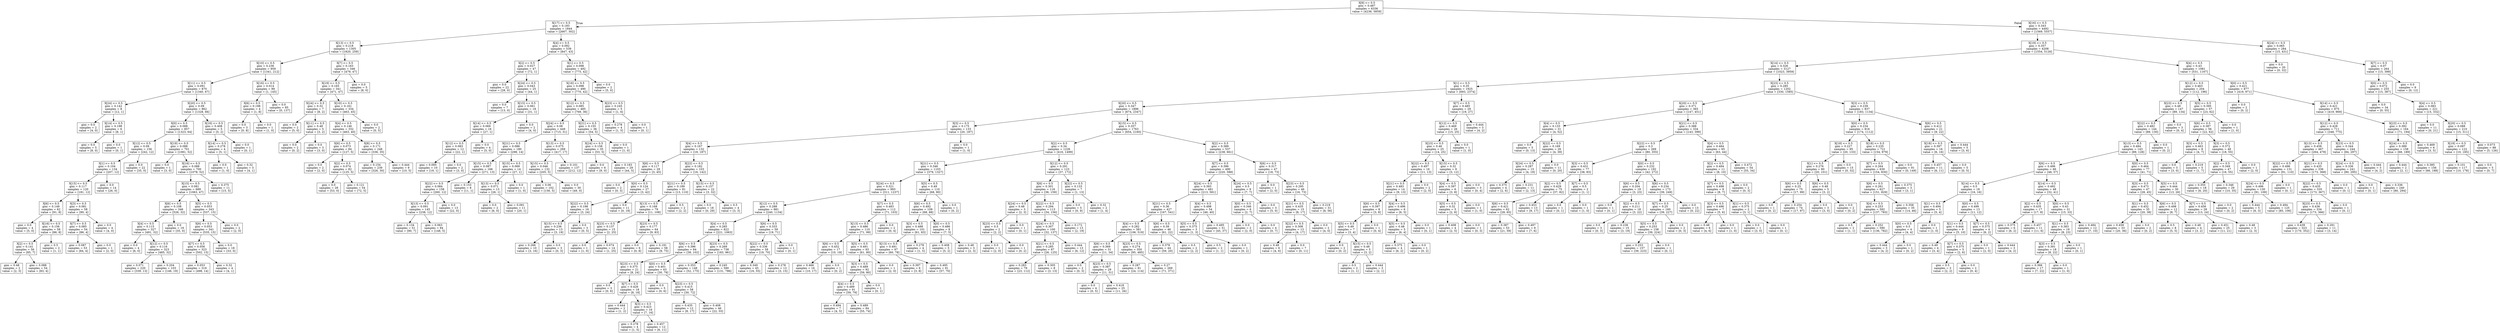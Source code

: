 digraph Tree {
node [shape=box] ;
0 [label="X[9] <= 0.5\ngini = 0.487\nsamples = 6336\nvalue = [4236, 5859]"] ;
1 [label="X[17] <= 0.5\ngini = 0.183\nsamples = 1844\nvalue = [2667, 302]"] ;
0 -> 1 [labeldistance=2.5, labelangle=45, headlabel="True"] ;
2 [label="X[13] <= 0.5\ngini = 0.218\nsamples = 1305\nvalue = [1820, 259]"] ;
1 -> 2 ;
3 [label="X[10] <= 0.5\ngini = 0.236\nsamples = 959\nvalue = [1341, 212]"] ;
2 -> 3 ;
4 [label="X[11] <= 0.5\ngini = 0.091\nsamples = 870\nvalue = [1340, 67]"] ;
3 -> 4 ;
5 [label="X[24] <= 0.5\ngini = 0.142\nsamples = 8\nvalue = [12, 1]"] ;
4 -> 5 ;
6 [label="gini = 0.0\nsamples = 2\nvalue = [4, 0]"] ;
5 -> 6 ;
7 [label="X[14] <= 0.5\ngini = 0.198\nsamples = 6\nvalue = [8, 1]"] ;
5 -> 7 ;
8 [label="gini = 0.0\nsamples = 5\nvalue = [8, 0]"] ;
7 -> 8 ;
9 [label="gini = 0.0\nsamples = 1\nvalue = [0, 1]"] ;
7 -> 9 ;
10 [label="X[20] <= 0.5\ngini = 0.09\nsamples = 862\nvalue = [1328, 66]"] ;
4 -> 10 ;
11 [label="X[0] <= 0.5\ngini = 0.088\nsamples = 857\nvalue = [1323, 64]"] ;
10 -> 11 ;
12 [label="X[12] <= 0.5\ngini = 0.09\nsamples = 156\nvalue = [242, 12]"] ;
11 -> 12 ;
13 [label="X[1] <= 0.5\ngini = 0.104\nsamples = 134\nvalue = [207, 12]"] ;
12 -> 13 ;
14 [label="X[15] <= 0.5\ngini = 0.117\nsamples = 120\nvalue = [181, 12]"] ;
13 -> 14 ;
15 [label="X[6] <= 0.5\ngini = 0.149\nsamples = 62\nvalue = [91, 8]"] ;
14 -> 15 ;
16 [label="gini = 0.0\nsamples = 4\nvalue = [5, 0]"] ;
15 -> 16 ;
17 [label="X[16] <= 0.5\ngini = 0.156\nsamples = 58\nvalue = [86, 8]"] ;
15 -> 17 ;
18 [label="X[2] <= 0.5\ngini = 0.141\nsamples = 56\nvalue = [85, 7]"] ;
17 -> 18 ;
19 [label="gini = 0.48\nsamples = 2\nvalue = [2, 3]"] ;
18 -> 19 ;
20 [label="gini = 0.088\nsamples = 54\nvalue = [83, 4]"] ;
18 -> 20 ;
21 [label="gini = 0.5\nsamples = 2\nvalue = [1, 1]"] ;
17 -> 21 ;
22 [label="X[3] <= 0.5\ngini = 0.081\nsamples = 58\nvalue = [90, 4]"] ;
14 -> 22 ;
23 [label="X[7] <= 0.5\ngini = 0.085\nsamples = 54\nvalue = [86, 4]"] ;
22 -> 23 ;
24 [label="gini = 0.087\nsamples = 53\nvalue = [84, 4]"] ;
23 -> 24 ;
25 [label="gini = 0.0\nsamples = 1\nvalue = [2, 0]"] ;
23 -> 25 ;
26 [label="gini = 0.0\nsamples = 4\nvalue = [4, 0]"] ;
22 -> 26 ;
27 [label="gini = 0.0\nsamples = 14\nvalue = [26, 0]"] ;
13 -> 27 ;
28 [label="gini = 0.0\nsamples = 22\nvalue = [35, 0]"] ;
12 -> 28 ;
29 [label="X[19] <= 0.5\ngini = 0.088\nsamples = 701\nvalue = [1081, 52]"] ;
11 -> 29 ;
30 [label="gini = 0.0\nsamples = 1\nvalue = [3, 0]"] ;
29 -> 30 ;
31 [label="X[16] <= 0.5\ngini = 0.088\nsamples = 700\nvalue = [1078, 52]"] ;
29 -> 31 ;
32 [label="X[15] <= 0.5\ngini = 0.081\nsamples = 689\nvalue = [1063, 47]"] ;
31 -> 32 ;
33 [label="X[6] <= 0.5\ngini = 0.108\nsamples = 346\nvalue = [526, 32]"] ;
32 -> 33 ;
34 [label="X[4] <= 0.5\ngini = 0.115\nsamples = 327\nvalue = [491, 32]"] ;
33 -> 34 ;
35 [label="gini = 0.0\nsamples = 4\nvalue = [6, 0]"] ;
34 -> 35 ;
36 [label="X[12] <= 0.5\ngini = 0.116\nsamples = 323\nvalue = [485, 32]"] ;
34 -> 36 ;
37 [label="gini = 0.071\nsamples = 220\nvalue = [339, 13]"] ;
36 -> 37 ;
38 [label="gini = 0.204\nsamples = 103\nvalue = [146, 19]"] ;
36 -> 38 ;
39 [label="gini = 0.0\nsamples = 19\nvalue = [35, 0]"] ;
33 -> 39 ;
40 [label="X[5] <= 0.5\ngini = 0.053\nsamples = 343\nvalue = [537, 15]"] ;
32 -> 40 ;
41 [label="X[6] <= 0.5\ngini = 0.053\nsamples = 341\nvalue = [535, 15]"] ;
40 -> 41 ;
42 [label="X[7] <= 0.5\ngini = 0.056\nsamples = 323\nvalue = [502, 15]"] ;
41 -> 42 ;
43 [label="gini = 0.053\nsamples = 319\nvalue = [498, 14]"] ;
42 -> 43 ;
44 [label="gini = 0.32\nsamples = 4\nvalue = [4, 1]"] ;
42 -> 44 ;
45 [label="gini = 0.0\nsamples = 18\nvalue = [33, 0]"] ;
41 -> 45 ;
46 [label="gini = 0.0\nsamples = 2\nvalue = [2, 0]"] ;
40 -> 46 ;
47 [label="gini = 0.375\nsamples = 11\nvalue = [15, 5]"] ;
31 -> 47 ;
48 [label="X[16] <= 0.5\ngini = 0.408\nsamples = 5\nvalue = [5, 2]"] ;
10 -> 48 ;
49 [label="X[14] <= 0.5\ngini = 0.278\nsamples = 4\nvalue = [5, 1]"] ;
48 -> 49 ;
50 [label="gini = 0.0\nsamples = 1\nvalue = [1, 0]"] ;
49 -> 50 ;
51 [label="gini = 0.32\nsamples = 3\nvalue = [4, 1]"] ;
49 -> 51 ;
52 [label="gini = 0.0\nsamples = 1\nvalue = [0, 1]"] ;
48 -> 52 ;
53 [label="X[16] <= 0.5\ngini = 0.014\nsamples = 89\nvalue = [1, 145]"] ;
3 -> 53 ;
54 [label="X[6] <= 0.5\ngini = 0.198\nsamples = 4\nvalue = [1, 8]"] ;
53 -> 54 ;
55 [label="gini = 0.0\nsamples = 3\nvalue = [0, 8]"] ;
54 -> 55 ;
56 [label="gini = 0.0\nsamples = 1\nvalue = [1, 0]"] ;
54 -> 56 ;
57 [label="gini = 0.0\nsamples = 85\nvalue = [0, 137]"] ;
53 -> 57 ;
58 [label="X[7] <= 0.5\ngini = 0.163\nsamples = 346\nvalue = [479, 47]"] ;
2 -> 58 ;
59 [label="X[19] <= 0.5\ngini = 0.165\nsamples = 341\nvalue = [471, 47]"] ;
58 -> 59 ;
60 [label="X[24] <= 0.5\ngini = 0.32\nsamples = 7\nvalue = [8, 2]"] ;
59 -> 60 ;
61 [label="gini = 0.0\nsamples = 2\nvalue = [5, 0]"] ;
60 -> 61 ;
62 [label="X[11] <= 0.5\ngini = 0.48\nsamples = 5\nvalue = [3, 2]"] ;
60 -> 62 ;
63 [label="gini = 0.0\nsamples = 2\nvalue = [0, 2]"] ;
62 -> 63 ;
64 [label="gini = 0.0\nsamples = 3\nvalue = [3, 0]"] ;
62 -> 64 ;
65 [label="X[10] <= 0.5\ngini = 0.161\nsamples = 334\nvalue = [463, 45]"] ;
59 -> 65 ;
66 [label="X[4] <= 0.5\ngini = 0.146\nsamples = 332\nvalue = [463, 40]"] ;
65 -> 66 ;
67 [label="X[6] <= 0.5\ngini = 0.073\nsamples = 84\nvalue = [127, 5]"] ;
66 -> 67 ;
68 [label="gini = 0.0\nsamples = 2\nvalue = [2, 0]"] ;
67 -> 68 ;
69 [label="X[2] <= 0.5\ngini = 0.074\nsamples = 82\nvalue = [125, 5]"] ;
67 -> 69 ;
70 [label="gini = 0.0\nsamples = 28\nvalue = [53, 0]"] ;
69 -> 70 ;
71 [label="gini = 0.121\nsamples = 54\nvalue = [72, 5]"] ;
69 -> 71 ;
72 [label="X[8] <= 0.5\ngini = 0.171\nsamples = 248\nvalue = [336, 35]"] ;
66 -> 72 ;
73 [label="gini = 0.154\nsamples = 239\nvalue = [326, 30]"] ;
72 -> 73 ;
74 [label="gini = 0.444\nsamples = 9\nvalue = [10, 5]"] ;
72 -> 74 ;
75 [label="gini = 0.0\nsamples = 2\nvalue = [0, 5]"] ;
65 -> 75 ;
76 [label="gini = 0.0\nsamples = 5\nvalue = [8, 0]"] ;
58 -> 76 ;
77 [label="X[4] <= 0.5\ngini = 0.092\nsamples = 539\nvalue = [847, 43]"] ;
1 -> 77 ;
78 [label="X[2] <= 0.5\ngini = 0.027\nsamples = 47\nvalue = [72, 1]"] ;
77 -> 78 ;
79 [label="gini = 0.0\nsamples = 22\nvalue = [28, 0]"] ;
78 -> 79 ;
80 [label="X[24] <= 0.5\ngini = 0.043\nsamples = 25\nvalue = [44, 1]"] ;
78 -> 80 ;
81 [label="gini = 0.0\nsamples = 7\nvalue = [13, 0]"] ;
80 -> 81 ;
82 [label="X[15] <= 0.5\ngini = 0.061\nsamples = 18\nvalue = [31, 1]"] ;
80 -> 82 ;
83 [label="X[14] <= 0.5\ngini = 0.069\nsamples = 16\nvalue = [27, 1]"] ;
82 -> 83 ;
84 [label="X[12] <= 0.5\ngini = 0.083\nsamples = 12\nvalue = [22, 1]"] ;
83 -> 84 ;
85 [label="gini = 0.095\nsamples = 10\nvalue = [19, 1]"] ;
84 -> 85 ;
86 [label="gini = 0.0\nsamples = 2\nvalue = [3, 0]"] ;
84 -> 86 ;
87 [label="gini = 0.0\nsamples = 4\nvalue = [5, 0]"] ;
83 -> 87 ;
88 [label="gini = 0.0\nsamples = 2\nvalue = [4, 0]"] ;
82 -> 88 ;
89 [label="X[1] <= 0.5\ngini = 0.098\nsamples = 492\nvalue = [775, 42]"] ;
77 -> 89 ;
90 [label="X[16] <= 0.5\ngini = 0.098\nsamples = 490\nvalue = [770, 42]"] ;
89 -> 90 ;
91 [label="X[12] <= 0.5\ngini = 0.085\nsamples = 485\nvalue = [769, 36]"] ;
90 -> 91 ;
92 [label="X[24] <= 0.5\ngini = 0.08\nsamples = 449\nvalue = [715, 31]"] ;
91 -> 92 ;
93 [label="X[21] <= 0.5\ngini = 0.086\nsamples = 180\nvalue = [298, 14]"] ;
92 -> 93 ;
94 [label="X[15] <= 0.5\ngini = 0.087\nsamples = 166\nvalue = [271, 13]"] ;
93 -> 94 ;
95 [label="X[22] <= 0.5\ngini = 0.084\nsamples = 158\nvalue = [260, 12]"] ;
94 -> 95 ;
96 [label="X[13] <= 0.5\ngini = 0.091\nsamples = 145\nvalue = [238, 12]"] ;
95 -> 96 ;
97 [label="gini = 0.134\nsamples = 51\nvalue = [90, 7]"] ;
96 -> 97 ;
98 [label="gini = 0.063\nsamples = 94\nvalue = [148, 5]"] ;
96 -> 98 ;
99 [label="gini = 0.0\nsamples = 13\nvalue = [22, 0]"] ;
95 -> 99 ;
100 [label="gini = 0.153\nsamples = 8\nvalue = [11, 1]"] ;
94 -> 100 ;
101 [label="X[15] <= 0.5\ngini = 0.069\nsamples = 14\nvalue = [27, 1]"] ;
93 -> 101 ;
102 [label="X[13] <= 0.5\ngini = 0.071\nsamples = 13\nvalue = [26, 1]"] ;
101 -> 102 ;
103 [label="gini = 0.0\nsamples = 2\nvalue = [6, 0]"] ;
102 -> 103 ;
104 [label="gini = 0.091\nsamples = 11\nvalue = [20, 1]"] ;
102 -> 104 ;
105 [label="gini = 0.0\nsamples = 1\nvalue = [1, 0]"] ;
101 -> 105 ;
106 [label="X[13] <= 0.5\ngini = 0.075\nsamples = 269\nvalue = [417, 17]"] ;
92 -> 106 ;
107 [label="X[15] <= 0.5\ngini = 0.046\nsamples = 132\nvalue = [205, 5]"] ;
106 -> 107 ;
108 [label="gini = 0.06\nsamples = 102\nvalue = [156, 5]"] ;
107 -> 108 ;
109 [label="gini = 0.0\nsamples = 30\nvalue = [49, 0]"] ;
107 -> 109 ;
110 [label="gini = 0.101\nsamples = 137\nvalue = [212, 12]"] ;
106 -> 110 ;
111 [label="X[21] <= 0.5\ngini = 0.155\nsamples = 36\nvalue = [54, 5]"] ;
91 -> 111 ;
112 [label="X[24] <= 0.5\ngini = 0.158\nsamples = 35\nvalue = [53, 5]"] ;
111 -> 112 ;
113 [label="gini = 0.0\nsamples = 6\nvalue = [9, 0]"] ;
112 -> 113 ;
114 [label="gini = 0.183\nsamples = 29\nvalue = [44, 5]"] ;
112 -> 114 ;
115 [label="gini = 0.0\nsamples = 1\nvalue = [1, 0]"] ;
111 -> 115 ;
116 [label="X[23] <= 0.5\ngini = 0.245\nsamples = 5\nvalue = [1, 6]"] ;
90 -> 116 ;
117 [label="gini = 0.278\nsamples = 4\nvalue = [1, 5]"] ;
116 -> 117 ;
118 [label="gini = 0.0\nsamples = 1\nvalue = [0, 1]"] ;
116 -> 118 ;
119 [label="gini = 0.0\nsamples = 2\nvalue = [5, 0]"] ;
89 -> 119 ;
120 [label="X[16] <= 0.5\ngini = 0.343\nsamples = 4492\nvalue = [1569, 5557]"] ;
0 -> 120 [labeldistance=2.5, labelangle=-45, headlabel="False"] ;
121 [label="X[19] <= 0.5\ngini = 0.357\nsamples = 4208\nvalue = [1554, 5126]"] ;
120 -> 121 ;
122 [label="X[14] <= 0.5\ngini = 0.326\nsamples = 3127\nvalue = [1023, 3959]"] ;
121 -> 122 ;
123 [label="X[1] <= 0.5\ngini = 0.35\nsamples = 1925\nvalue = [693, 2374]"] ;
122 -> 123 ;
124 [label="X[20] <= 0.5\ngini = 0.347\nsamples = 1896\nvalue = [674, 2347]"] ;
123 -> 124 ;
125 [label="X[3] <= 0.5\ngini = 0.175\nsamples = 133\nvalue = [20, 187]"] ;
124 -> 125 ;
126 [label="X[4] <= 0.5\ngini = 0.167\nsamples = 132\nvalue = [19, 187]"] ;
125 -> 126 ;
127 [label="X[6] <= 0.5\ngini = 0.117\nsamples = 29\nvalue = [3, 45]"] ;
126 -> 127 ;
128 [label="gini = 0.0\nsamples = 2\nvalue = [0, 3]"] ;
127 -> 128 ;
129 [label="X[0] <= 0.5\ngini = 0.124\nsamples = 27\nvalue = [3, 42]"] ;
127 -> 129 ;
130 [label="X[22] <= 0.5\ngini = 0.198\nsamples = 16\nvalue = [3, 24]"] ;
129 -> 130 ;
131 [label="X[15] <= 0.5\ngini = 0.236\nsamples = 13\nvalue = [3, 19]"] ;
130 -> 131 ;
132 [label="gini = 0.266\nsamples = 10\nvalue = [3, 16]"] ;
131 -> 132 ;
133 [label="gini = 0.0\nsamples = 3\nvalue = [0, 3]"] ;
131 -> 133 ;
134 [label="gini = 0.0\nsamples = 3\nvalue = [0, 5]"] ;
130 -> 134 ;
135 [label="gini = 0.0\nsamples = 11\nvalue = [0, 18]"] ;
129 -> 135 ;
136 [label="X[22] <= 0.5\ngini = 0.182\nsamples = 103\nvalue = [16, 142]"] ;
126 -> 136 ;
137 [label="X[21] <= 0.5\ngini = 0.189\nsamples = 81\nvalue = [13, 110]"] ;
136 -> 137 ;
138 [label="X[13] <= 0.5\ngini = 0.168\nsamples = 79\nvalue = [11, 108]"] ;
137 -> 138 ;
139 [label="X[23] <= 0.5\ngini = 0.137\nsamples = 15\nvalue = [2, 25]"] ;
138 -> 139 ;
140 [label="gini = 0.0\nsamples = 1\nvalue = [1, 0]"] ;
139 -> 140 ;
141 [label="gini = 0.074\nsamples = 14\nvalue = [1, 25]"] ;
139 -> 141 ;
142 [label="X[23] <= 0.5\ngini = 0.177\nsamples = 64\nvalue = [9, 83]"] ;
138 -> 142 ;
143 [label="gini = 0.0\nsamples = 6\nvalue = [0, 8]"] ;
142 -> 143 ;
144 [label="gini = 0.191\nsamples = 58\nvalue = [9, 75]"] ;
142 -> 144 ;
145 [label="gini = 0.5\nsamples = 2\nvalue = [2, 2]"] ;
137 -> 145 ;
146 [label="X[15] <= 0.5\ngini = 0.157\nsamples = 22\nvalue = [3, 32]"] ;
136 -> 146 ;
147 [label="gini = 0.0\nsamples = 18\nvalue = [0, 29]"] ;
146 -> 147 ;
148 [label="gini = 0.5\nsamples = 4\nvalue = [3, 3]"] ;
146 -> 148 ;
149 [label="gini = 0.0\nsamples = 1\nvalue = [1, 0]"] ;
125 -> 149 ;
150 [label="X[15] <= 0.5\ngini = 0.357\nsamples = 1763\nvalue = [654, 2160]"] ;
124 -> 150 ;
151 [label="X[2] <= 0.5\ngini = 0.34\nsamples = 1226\nvalue = [416, 1499]"] ;
150 -> 151 ;
152 [label="X[21] <= 0.5\ngini = 0.346\nsamples = 1103\nvalue = [379, 1327]"] ;
151 -> 152 ;
153 [label="X[24] <= 0.5\ngini = 0.321\nsamples = 993\nvalue = [311, 1237]"] ;
152 -> 153 ;
154 [label="X[12] <= 0.5\ngini = 0.288\nsamples = 881\nvalue = [240, 1134]"] ;
153 -> 154 ;
155 [label="X[4] <= 0.5\ngini = 0.285\nsamples = 822\nvalue = [221, 1063]"] ;
154 -> 155 ;
156 [label="X[6] <= 0.5\ngini = 0.396\nsamples = 84\nvalue = [38, 102]"] ;
155 -> 156 ;
157 [label="X[23] <= 0.5\ngini = 0.375\nsamples = 21\nvalue = [8, 24]"] ;
156 -> 157 ;
158 [label="gini = 0.0\nsamples = 3\nvalue = [0, 6]"] ;
157 -> 158 ;
159 [label="X[7] <= 0.5\ngini = 0.426\nsamples = 18\nvalue = [8, 18]"] ;
157 -> 159 ;
160 [label="gini = 0.444\nsamples = 2\nvalue = [1, 2]"] ;
159 -> 160 ;
161 [label="X[3] <= 0.5\ngini = 0.423\nsamples = 16\nvalue = [7, 16]"] ;
159 -> 161 ;
162 [label="gini = 0.278\nsamples = 4\nvalue = [1, 5]"] ;
161 -> 162 ;
163 [label="gini = 0.457\nsamples = 12\nvalue = [6, 11]"] ;
161 -> 163 ;
164 [label="X[0] <= 0.5\ngini = 0.401\nsamples = 63\nvalue = [30, 78]"] ;
156 -> 164 ;
165 [label="gini = 0.0\nsamples = 5\nvalue = [0, 6]"] ;
164 -> 165 ;
166 [label="X[23] <= 0.5\ngini = 0.415\nsamples = 58\nvalue = [30, 72]"] ;
164 -> 166 ;
167 [label="gini = 0.435\nsamples = 12\nvalue = [8, 17]"] ;
166 -> 167 ;
168 [label="gini = 0.408\nsamples = 46\nvalue = [22, 55]"] ;
166 -> 168 ;
169 [label="X[23] <= 0.5\ngini = 0.269\nsamples = 738\nvalue = [183, 961]"] ;
155 -> 169 ;
170 [label="gini = 0.353\nsamples = 148\nvalue = [52, 175]"] ;
169 -> 170 ;
171 [label="gini = 0.245\nsamples = 590\nvalue = [131, 786]"] ;
169 -> 171 ;
172 [label="X[6] <= 0.5\ngini = 0.333\nsamples = 59\nvalue = [19, 71]"] ;
154 -> 172 ;
173 [label="X[22] <= 0.5\ngini = 0.336\nsamples = 58\nvalue = [19, 70]"] ;
172 -> 173 ;
174 [label="gini = 0.349\nsamples = 45\nvalue = [16, 55]"] ;
173 -> 174 ;
175 [label="gini = 0.278\nsamples = 13\nvalue = [3, 15]"] ;
173 -> 175 ;
176 [label="gini = 0.0\nsamples = 1\nvalue = [0, 1]"] ;
172 -> 176 ;
177 [label="X[7] <= 0.5\ngini = 0.483\nsamples = 112\nvalue = [71, 103]"] ;
153 -> 177 ;
178 [label="X[13] <= 0.5\ngini = 0.486\nsamples = 110\nvalue = [71, 99]"] ;
177 -> 178 ;
179 [label="X[6] <= 0.5\ngini = 0.452\nsamples = 17\nvalue = [10, 19]"] ;
178 -> 179 ;
180 [label="gini = 0.466\nsamples = 16\nvalue = [10, 17]"] ;
179 -> 180 ;
181 [label="gini = 0.0\nsamples = 1\nvalue = [0, 2]"] ;
179 -> 181 ;
182 [label="X[5] <= 0.5\ngini = 0.491\nsamples = 93\nvalue = [61, 80]"] ;
178 -> 182 ;
183 [label="X[3] <= 0.5\ngini = 0.489\nsamples = 92\nvalue = [59, 80]"] ;
182 -> 183 ;
184 [label="X[4] <= 0.5\ngini = 0.489\nsamples = 91\nvalue = [59, 79]"] ;
183 -> 184 ;
185 [label="gini = 0.494\nsamples = 7\nvalue = [4, 5]"] ;
184 -> 185 ;
186 [label="gini = 0.489\nsamples = 84\nvalue = [55, 74]"] ;
184 -> 186 ;
187 [label="gini = 0.0\nsamples = 1\nvalue = [0, 1]"] ;
183 -> 187 ;
188 [label="gini = 0.0\nsamples = 1\nvalue = [2, 0]"] ;
182 -> 188 ;
189 [label="gini = 0.0\nsamples = 2\nvalue = [0, 4]"] ;
177 -> 189 ;
190 [label="X[5] <= 0.5\ngini = 0.49\nsamples = 110\nvalue = [68, 90]"] ;
152 -> 190 ;
191 [label="X[6] <= 0.5\ngini = 0.492\nsamples = 109\nvalue = [68, 88]"] ;
190 -> 191 ;
192 [label="X[3] <= 0.5\ngini = 0.488\nsamples = 101\nvalue = [61, 83]"] ;
191 -> 192 ;
193 [label="X[13] <= 0.5\ngini = 0.491\nsamples = 97\nvalue = [60, 78]"] ;
192 -> 193 ;
194 [label="gini = 0.397\nsamples = 6\nvalue = [3, 8]"] ;
193 -> 194 ;
195 [label="gini = 0.495\nsamples = 91\nvalue = [57, 70]"] ;
193 -> 195 ;
196 [label="gini = 0.278\nsamples = 4\nvalue = [1, 5]"] ;
192 -> 196 ;
197 [label="X[0] <= 0.5\ngini = 0.486\nsamples = 8\nvalue = [7, 5]"] ;
191 -> 197 ;
198 [label="gini = 0.408\nsamples = 5\nvalue = [5, 2]"] ;
197 -> 198 ;
199 [label="gini = 0.48\nsamples = 3\nvalue = [2, 3]"] ;
197 -> 199 ;
200 [label="gini = 0.0\nsamples = 1\nvalue = [0, 2]"] ;
190 -> 200 ;
201 [label="X[12] <= 0.5\ngini = 0.291\nsamples = 123\nvalue = [37, 172]"] ;
151 -> 201 ;
202 [label="X[6] <= 0.5\ngini = 0.301\nsamples = 116\nvalue = [36, 159]"] ;
201 -> 202 ;
203 [label="X[24] <= 0.5\ngini = 0.48\nsamples = 3\nvalue = [2, 3]"] ;
202 -> 203 ;
204 [label="X[23] <= 0.5\ngini = 0.5\nsamples = 2\nvalue = [2, 2]"] ;
203 -> 204 ;
205 [label="gini = 0.0\nsamples = 1\nvalue = [2, 0]"] ;
204 -> 205 ;
206 [label="gini = 0.0\nsamples = 1\nvalue = [0, 2]"] ;
204 -> 206 ;
207 [label="gini = 0.0\nsamples = 1\nvalue = [0, 1]"] ;
203 -> 207 ;
208 [label="X[22] <= 0.5\ngini = 0.294\nsamples = 113\nvalue = [34, 156]"] ;
202 -> 208 ;
209 [label="X[24] <= 0.5\ngini = 0.307\nsamples = 100\nvalue = [32, 137]"] ;
208 -> 209 ;
210 [label="X[21] <= 0.5\ngini = 0.285\nsamples = 87\nvalue = [26, 125]"] ;
209 -> 210 ;
211 [label="gini = 0.283\nsamples = 79\nvalue = [23, 112]"] ;
210 -> 211 ;
212 [label="gini = 0.305\nsamples = 8\nvalue = [3, 13]"] ;
210 -> 212 ;
213 [label="gini = 0.444\nsamples = 13\nvalue = [6, 12]"] ;
209 -> 213 ;
214 [label="gini = 0.172\nsamples = 13\nvalue = [2, 19]"] ;
208 -> 214 ;
215 [label="X[22] <= 0.5\ngini = 0.133\nsamples = 7\nvalue = [1, 13]"] ;
201 -> 215 ;
216 [label="gini = 0.0\nsamples = 5\nvalue = [0, 9]"] ;
215 -> 216 ;
217 [label="gini = 0.32\nsamples = 2\nvalue = [1, 4]"] ;
215 -> 217 ;
218 [label="X[2] <= 0.5\ngini = 0.389\nsamples = 537\nvalue = [238, 661]"] ;
150 -> 218 ;
219 [label="X[7] <= 0.5\ngini = 0.396\nsamples = 490\nvalue = [220, 588]"] ;
218 -> 219 ;
220 [label="X[24] <= 0.5\ngini = 0.393\nsamples = 481\nvalue = [213, 581]"] ;
219 -> 220 ;
221 [label="X[21] <= 0.5\ngini = 0.36\nsamples = 427\nvalue = [167, 541]"] ;
220 -> 221 ;
222 [label="X[4] <= 0.5\ngini = 0.282\nsamples = 381\nvalue = [106, 519]"] ;
221 -> 222 ;
223 [label="X[6] <= 0.5\ngini = 0.369\nsamples = 31\nvalue = [11, 34]"] ;
222 -> 223 ;
224 [label="gini = 0.0\nsamples = 2\nvalue = [0, 3]"] ;
223 -> 224 ;
225 [label="X[23] <= 0.5\ngini = 0.387\nsamples = 29\nvalue = [11, 31]"] ;
223 -> 225 ;
226 [label="gini = 0.0\nsamples = 4\nvalue = [0, 5]"] ;
225 -> 226 ;
227 [label="gini = 0.418\nsamples = 25\nvalue = [11, 26]"] ;
225 -> 227 ;
228 [label="X[23] <= 0.5\ngini = 0.274\nsamples = 350\nvalue = [95, 485]"] ;
222 -> 228 ;
229 [label="gini = 0.287\nsamples = 81\nvalue = [24, 114]"] ;
228 -> 229 ;
230 [label="gini = 0.27\nsamples = 269\nvalue = [71, 371]"] ;
228 -> 230 ;
231 [label="X[6] <= 0.5\ngini = 0.39\nsamples = 46\nvalue = [61, 22]"] ;
221 -> 231 ;
232 [label="gini = 0.378\nsamples = 44\nvalue = [59, 20]"] ;
231 -> 232 ;
233 [label="gini = 0.5\nsamples = 2\nvalue = [2, 2]"] ;
231 -> 233 ;
234 [label="X[4] <= 0.5\ngini = 0.498\nsamples = 54\nvalue = [46, 40]"] ;
220 -> 234 ;
235 [label="X[5] <= 0.5\ngini = 0.375\nsamples = 3\nvalue = [1, 3]"] ;
234 -> 235 ;
236 [label="gini = 0.5\nsamples = 2\nvalue = [1, 1]"] ;
235 -> 236 ;
237 [label="gini = 0.0\nsamples = 1\nvalue = [0, 2]"] ;
235 -> 237 ;
238 [label="gini = 0.495\nsamples = 51\nvalue = [45, 37]"] ;
234 -> 238 ;
239 [label="X[24] <= 0.5\ngini = 0.5\nsamples = 9\nvalue = [7, 7]"] ;
219 -> 239 ;
240 [label="X[0] <= 0.5\ngini = 0.346\nsamples = 6\nvalue = [2, 7]"] ;
239 -> 240 ;
241 [label="gini = 0.0\nsamples = 2\nvalue = [2, 0]"] ;
240 -> 241 ;
242 [label="gini = 0.0\nsamples = 4\nvalue = [0, 7]"] ;
240 -> 242 ;
243 [label="gini = 0.0\nsamples = 3\nvalue = [5, 0]"] ;
239 -> 243 ;
244 [label="X[6] <= 0.5\ngini = 0.317\nsamples = 47\nvalue = [18, 73]"] ;
218 -> 244 ;
245 [label="gini = 0.0\nsamples = 1\nvalue = [2, 0]"] ;
244 -> 245 ;
246 [label="X[23] <= 0.5\ngini = 0.295\nsamples = 46\nvalue = [16, 73]"] ;
244 -> 246 ;
247 [label="X[21] <= 0.5\ngini = 0.435\nsamples = 15\nvalue = [8, 17]"] ;
246 -> 247 ;
248 [label="X[22] <= 0.5\ngini = 0.308\nsamples = 13\nvalue = [4, 17]"] ;
247 -> 248 ;
249 [label="gini = 0.48\nsamples = 6\nvalue = [4, 6]"] ;
248 -> 249 ;
250 [label="gini = 0.0\nsamples = 7\nvalue = [0, 11]"] ;
248 -> 250 ;
251 [label="gini = 0.0\nsamples = 2\nvalue = [4, 0]"] ;
247 -> 251 ;
252 [label="gini = 0.219\nsamples = 31\nvalue = [8, 56]"] ;
246 -> 252 ;
253 [label="X[7] <= 0.5\ngini = 0.485\nsamples = 29\nvalue = [19, 27]"] ;
123 -> 253 ;
254 [label="X[12] <= 0.5\ngini = 0.469\nsamples = 26\nvalue = [15, 25]"] ;
253 -> 254 ;
255 [label="X[23] <= 0.5\ngini = 0.46\nsamples = 25\nvalue = [14, 25]"] ;
254 -> 255 ;
256 [label="X[22] <= 0.5\ngini = 0.497\nsamples = 16\nvalue = [11, 13]"] ;
255 -> 256 ;
257 [label="X[21] <= 0.5\ngini = 0.483\nsamples = 14\nvalue = [9, 13]"] ;
256 -> 257 ;
258 [label="X[6] <= 0.5\ngini = 0.397\nsamples = 8\nvalue = [3, 8]"] ;
257 -> 258 ;
259 [label="X[5] <= 0.5\ngini = 0.49\nsamples = 7\nvalue = [3, 4]"] ;
258 -> 259 ;
260 [label="gini = 0.0\nsamples = 2\nvalue = [0, 2]"] ;
259 -> 260 ;
261 [label="X[15] <= 0.5\ngini = 0.48\nsamples = 5\nvalue = [3, 2]"] ;
259 -> 261 ;
262 [label="gini = 0.5\nsamples = 2\nvalue = [1, 1]"] ;
261 -> 262 ;
263 [label="gini = 0.444\nsamples = 3\nvalue = [2, 1]"] ;
261 -> 263 ;
264 [label="gini = 0.0\nsamples = 1\nvalue = [0, 4]"] ;
258 -> 264 ;
265 [label="X[4] <= 0.5\ngini = 0.496\nsamples = 6\nvalue = [6, 5]"] ;
257 -> 265 ;
266 [label="X[5] <= 0.5\ngini = 0.48\nsamples = 5\nvalue = [6, 4]"] ;
265 -> 266 ;
267 [label="gini = 0.375\nsamples = 4\nvalue = [6, 2]"] ;
266 -> 267 ;
268 [label="gini = 0.0\nsamples = 1\nvalue = [0, 2]"] ;
266 -> 268 ;
269 [label="gini = 0.0\nsamples = 1\nvalue = [0, 1]"] ;
265 -> 269 ;
270 [label="gini = 0.0\nsamples = 2\nvalue = [2, 0]"] ;
256 -> 270 ;
271 [label="X[15] <= 0.5\ngini = 0.32\nsamples = 9\nvalue = [3, 12]"] ;
255 -> 271 ;
272 [label="X[4] <= 0.5\ngini = 0.397\nsamples = 6\nvalue = [3, 8]"] ;
271 -> 272 ;
273 [label="X[5] <= 0.5\ngini = 0.32\nsamples = 5\nvalue = [2, 8]"] ;
272 -> 273 ;
274 [label="gini = 0.408\nsamples = 4\nvalue = [2, 5]"] ;
273 -> 274 ;
275 [label="gini = 0.0\nsamples = 1\nvalue = [0, 3]"] ;
273 -> 275 ;
276 [label="gini = 0.0\nsamples = 1\nvalue = [1, 0]"] ;
272 -> 276 ;
277 [label="gini = 0.0\nsamples = 3\nvalue = [0, 4]"] ;
271 -> 277 ;
278 [label="gini = 0.0\nsamples = 1\nvalue = [1, 0]"] ;
254 -> 278 ;
279 [label="gini = 0.444\nsamples = 3\nvalue = [4, 2]"] ;
253 -> 279 ;
280 [label="X[23] <= 0.5\ngini = 0.285\nsamples = 1202\nvalue = [330, 1585]"] ;
122 -> 280 ;
281 [label="X[20] <= 0.5\ngini = 0.371\nsamples = 365\nvalue = [147, 451]"] ;
280 -> 281 ;
282 [label="X[4] <= 0.5\ngini = 0.133\nsamples = 31\nvalue = [4, 52]"] ;
281 -> 282 ;
283 [label="gini = 0.0\nsamples = 5\nvalue = [0, 13]"] ;
282 -> 283 ;
284 [label="X[22] <= 0.5\ngini = 0.169\nsamples = 26\nvalue = [4, 39]"] ;
282 -> 284 ;
285 [label="X[24] <= 0.5\ngini = 0.287\nsamples = 15\nvalue = [4, 19]"] ;
284 -> 285 ;
286 [label="gini = 0.375\nsamples = 4\nvalue = [2, 6]"] ;
285 -> 286 ;
287 [label="gini = 0.231\nsamples = 11\nvalue = [2, 13]"] ;
285 -> 287 ;
288 [label="gini = 0.0\nsamples = 11\nvalue = [0, 20]"] ;
284 -> 288 ;
289 [label="X[21] <= 0.5\ngini = 0.388\nsamples = 334\nvalue = [143, 399]"] ;
281 -> 289 ;
290 [label="X[22] <= 0.5\ngini = 0.3\nsamples = 269\nvalue = [80, 355]"] ;
289 -> 290 ;
291 [label="X[3] <= 0.5\ngini = 0.431\nsamples = 77\nvalue = [38, 83]"] ;
290 -> 291 ;
292 [label="X[2] <= 0.5\ngini = 0.429\nsamples = 75\nvalue = [37, 82]"] ;
291 -> 292 ;
293 [label="X[6] <= 0.5\ngini = 0.421\nsamples = 62\nvalue = [28, 65]"] ;
292 -> 293 ;
294 [label="gini = 0.387\nsamples = 53\nvalue = [21, 59]"] ;
293 -> 294 ;
295 [label="gini = 0.497\nsamples = 9\nvalue = [7, 6]"] ;
293 -> 295 ;
296 [label="gini = 0.453\nsamples = 13\nvalue = [9, 17]"] ;
292 -> 296 ;
297 [label="X[7] <= 0.5\ngini = 0.5\nsamples = 2\nvalue = [1, 1]"] ;
291 -> 297 ;
298 [label="gini = 0.0\nsamples = 1\nvalue = [0, 1]"] ;
297 -> 298 ;
299 [label="gini = 0.0\nsamples = 1\nvalue = [1, 0]"] ;
297 -> 299 ;
300 [label="X[0] <= 0.5\ngini = 0.232\nsamples = 192\nvalue = [42, 272]"] ;
290 -> 300 ;
301 [label="X[6] <= 0.5\ngini = 0.204\nsamples = 19\nvalue = [3, 23]"] ;
300 -> 301 ;
302 [label="gini = 0.0\nsamples = 1\nvalue = [0, 1]"] ;
301 -> 302 ;
303 [label="X[2] <= 0.5\ngini = 0.211\nsamples = 18\nvalue = [3, 22]"] ;
301 -> 303 ;
304 [label="gini = 0.0\nsamples = 3\nvalue = [0, 3]"] ;
303 -> 304 ;
305 [label="gini = 0.236\nsamples = 15\nvalue = [3, 19]"] ;
303 -> 305 ;
306 [label="X[6] <= 0.5\ngini = 0.234\nsamples = 173\nvalue = [39, 249]"] ;
300 -> 306 ;
307 [label="X[7] <= 0.5\ngini = 0.25\nsamples = 160\nvalue = [39, 227]"] ;
306 -> 307 ;
308 [label="X[5] <= 0.5\ngini = 0.253\nsamples = 158\nvalue = [39, 224]"] ;
307 -> 308 ;
309 [label="gini = 0.253\nsamples = 157\nvalue = [39, 223]"] ;
308 -> 309 ;
310 [label="gini = 0.0\nsamples = 1\nvalue = [0, 1]"] ;
308 -> 310 ;
311 [label="gini = 0.0\nsamples = 2\nvalue = [0, 3]"] ;
307 -> 311 ;
312 [label="gini = 0.0\nsamples = 13\nvalue = [0, 22]"] ;
306 -> 312 ;
313 [label="X[4] <= 0.5\ngini = 0.484\nsamples = 65\nvalue = [63, 44]"] ;
289 -> 313 ;
314 [label="X[2] <= 0.5\ngini = 0.494\nsamples = 11\nvalue = [8, 10]"] ;
313 -> 314 ;
315 [label="X[7] <= 0.5\ngini = 0.498\nsamples = 9\nvalue = [8, 7]"] ;
314 -> 315 ;
316 [label="X[3] <= 0.5\ngini = 0.496\nsamples = 7\nvalue = [5, 6]"] ;
315 -> 316 ;
317 [label="gini = 0.48\nsamples = 6\nvalue = [4, 6]"] ;
316 -> 317 ;
318 [label="gini = 0.0\nsamples = 1\nvalue = [1, 0]"] ;
316 -> 318 ;
319 [label="X[1] <= 0.5\ngini = 0.375\nsamples = 2\nvalue = [3, 1]"] ;
315 -> 319 ;
320 [label="gini = 0.0\nsamples = 1\nvalue = [3, 0]"] ;
319 -> 320 ;
321 [label="gini = 0.0\nsamples = 1\nvalue = [0, 1]"] ;
319 -> 321 ;
322 [label="gini = 0.0\nsamples = 2\nvalue = [0, 3]"] ;
314 -> 322 ;
323 [label="gini = 0.472\nsamples = 54\nvalue = [55, 34]"] ;
313 -> 323 ;
324 [label="X[3] <= 0.5\ngini = 0.239\nsamples = 837\nvalue = [183, 1134]"] ;
280 -> 324 ;
325 [label="X[0] <= 0.5\ngini = 0.234\nsamples = 816\nvalue = [174, 1112]"] ;
324 -> 325 ;
326 [label="X[18] <= 0.5\ngini = 0.227\nsamples = 95\nvalue = [20, 133]"] ;
325 -> 326 ;
327 [label="X[1] <= 0.5\ngini = 0.276\nsamples = 80\nvalue = [20, 101]"] ;
326 -> 327 ;
328 [label="X[6] <= 0.5\ngini = 0.25\nsamples = 75\nvalue = [17, 99]"] ;
327 -> 328 ;
329 [label="gini = 0.0\nsamples = 1\nvalue = [0, 2]"] ;
328 -> 329 ;
330 [label="gini = 0.254\nsamples = 74\nvalue = [17, 97]"] ;
328 -> 330 ;
331 [label="X[6] <= 0.5\ngini = 0.48\nsamples = 5\nvalue = [3, 2]"] ;
327 -> 331 ;
332 [label="gini = 0.0\nsamples = 3\nvalue = [3, 0]"] ;
331 -> 332 ;
333 [label="gini = 0.0\nsamples = 2\nvalue = [0, 2]"] ;
331 -> 333 ;
334 [label="gini = 0.0\nsamples = 15\nvalue = [0, 32]"] ;
326 -> 334 ;
335 [label="X[18] <= 0.5\ngini = 0.235\nsamples = 721\nvalue = [154, 979]"] ;
325 -> 335 ;
336 [label="X[7] <= 0.5\ngini = 0.264\nsamples = 630\nvalue = [154, 830]"] ;
335 -> 336 ;
337 [label="X[6] <= 0.5\ngini = 0.261\nsamples = 627\nvalue = [151, 829]"] ;
336 -> 337 ;
338 [label="X[4] <= 0.5\ngini = 0.253\nsamples = 592\nvalue = [137, 783]"] ;
337 -> 338 ;
339 [label="gini = 0.5\nsamples = 2\nvalue = [1, 1]"] ;
338 -> 339 ;
340 [label="gini = 0.252\nsamples = 590\nvalue = [136, 782]"] ;
338 -> 340 ;
341 [label="gini = 0.358\nsamples = 35\nvalue = [14, 46]"] ;
337 -> 341 ;
342 [label="gini = 0.375\nsamples = 3\nvalue = [3, 1]"] ;
336 -> 342 ;
343 [label="gini = 0.0\nsamples = 91\nvalue = [0, 149]"] ;
335 -> 343 ;
344 [label="X[6] <= 0.5\ngini = 0.412\nsamples = 21\nvalue = [9, 22]"] ;
324 -> 344 ;
345 [label="X[18] <= 0.5\ngini = 0.397\nsamples = 16\nvalue = [6, 16]"] ;
344 -> 345 ;
346 [label="gini = 0.457\nsamples = 11\nvalue = [6, 11]"] ;
345 -> 346 ;
347 [label="gini = 0.0\nsamples = 5\nvalue = [0, 5]"] ;
345 -> 347 ;
348 [label="gini = 0.444\nsamples = 5\nvalue = [3, 6]"] ;
344 -> 348 ;
349 [label="X[4] <= 0.5\ngini = 0.43\nsamples = 1081\nvalue = [531, 1167]"] ;
121 -> 349 ;
350 [label="X[12] <= 0.5\ngini = 0.463\nsamples = 204\nvalue = [112, 196]"] ;
349 -> 350 ;
351 [label="X[23] <= 0.5\ngini = 0.48\nsamples = 147\nvalue = [89, 134]"] ;
350 -> 351 ;
352 [label="X[22] <= 0.5\ngini = 0.482\nsamples = 144\nvalue = [89, 130]"] ;
351 -> 352 ;
353 [label="X[13] <= 0.5\ngini = 0.484\nsamples = 143\nvalue = [89, 128]"] ;
352 -> 353 ;
354 [label="X[6] <= 0.5\ngini = 0.496\nsamples = 66\nvalue = [48, 57]"] ;
353 -> 354 ;
355 [label="X[14] <= 0.5\ngini = 0.5\nsamples = 18\nvalue = [16, 16]"] ;
354 -> 355 ;
356 [label="X[1] <= 0.5\ngini = 0.494\nsamples = 5\nvalue = [5, 4]"] ;
355 -> 356 ;
357 [label="X[0] <= 0.5\ngini = 0.5\nsamples = 4\nvalue = [4, 4]"] ;
356 -> 357 ;
358 [label="gini = 0.444\nsamples = 3\nvalue = [4, 2]"] ;
357 -> 358 ;
359 [label="gini = 0.0\nsamples = 1\nvalue = [0, 2]"] ;
357 -> 359 ;
360 [label="gini = 0.0\nsamples = 1\nvalue = [1, 0]"] ;
356 -> 360 ;
361 [label="X[0] <= 0.5\ngini = 0.499\nsamples = 13\nvalue = [11, 12]"] ;
355 -> 361 ;
362 [label="X[1] <= 0.5\ngini = 0.444\nsamples = 9\nvalue = [5, 10]"] ;
361 -> 362 ;
363 [label="gini = 0.49\nsamples = 4\nvalue = [3, 4]"] ;
362 -> 363 ;
364 [label="X[7] <= 0.5\ngini = 0.375\nsamples = 5\nvalue = [2, 6]"] ;
362 -> 364 ;
365 [label="gini = 0.5\nsamples = 3\nvalue = [2, 2]"] ;
364 -> 365 ;
366 [label="gini = 0.0\nsamples = 2\nvalue = [0, 4]"] ;
364 -> 366 ;
367 [label="X[7] <= 0.5\ngini = 0.375\nsamples = 4\nvalue = [6, 2]"] ;
361 -> 367 ;
368 [label="gini = 0.0\nsamples = 1\nvalue = [2, 0]"] ;
367 -> 368 ;
369 [label="gini = 0.444\nsamples = 3\nvalue = [4, 2]"] ;
367 -> 369 ;
370 [label="X[14] <= 0.5\ngini = 0.492\nsamples = 48\nvalue = [32, 41]"] ;
354 -> 370 ;
371 [label="X[2] <= 0.5\ngini = 0.435\nsamples = 17\nvalue = [17, 8]"] ;
370 -> 371 ;
372 [label="gini = 0.375\nsamples = 6\nvalue = [6, 2]"] ;
371 -> 372 ;
373 [label="gini = 0.457\nsamples = 11\nvalue = [11, 6]"] ;
371 -> 373 ;
374 [label="X[0] <= 0.5\ngini = 0.43\nsamples = 31\nvalue = [15, 33]"] ;
370 -> 374 ;
375 [label="X[1] <= 0.5\ngini = 0.383\nsamples = 19\nvalue = [8, 23]"] ;
374 -> 375 ;
376 [label="X[3] <= 0.5\ngini = 0.391\nsamples = 18\nvalue = [8, 22]"] ;
375 -> 376 ;
377 [label="gini = 0.366\nsamples = 17\nvalue = [7, 22]"] ;
376 -> 377 ;
378 [label="gini = 0.0\nsamples = 1\nvalue = [1, 0]"] ;
376 -> 378 ;
379 [label="gini = 0.0\nsamples = 1\nvalue = [0, 1]"] ;
375 -> 379 ;
380 [label="gini = 0.484\nsamples = 12\nvalue = [7, 10]"] ;
374 -> 380 ;
381 [label="X[0] <= 0.5\ngini = 0.464\nsamples = 77\nvalue = [41, 71]"] ;
353 -> 381 ;
382 [label="X[3] <= 0.5\ngini = 0.473\nsamples = 47\nvalue = [28, 45]"] ;
381 -> 382 ;
383 [label="X[1] <= 0.5\ngini = 0.452\nsamples = 35\nvalue = [20, 38]"] ;
382 -> 383 ;
384 [label="gini = 0.459\nsamples = 33\nvalue = [20, 36]"] ;
383 -> 384 ;
385 [label="gini = 0.0\nsamples = 2\nvalue = [0, 2]"] ;
383 -> 385 ;
386 [label="X[6] <= 0.5\ngini = 0.498\nsamples = 12\nvalue = [8, 7]"] ;
382 -> 386 ;
387 [label="gini = 0.5\nsamples = 8\nvalue = [5, 5]"] ;
386 -> 387 ;
388 [label="gini = 0.48\nsamples = 4\nvalue = [3, 2]"] ;
386 -> 388 ;
389 [label="X[5] <= 0.5\ngini = 0.444\nsamples = 30\nvalue = [13, 26]"] ;
381 -> 389 ;
390 [label="X[7] <= 0.5\ngini = 0.456\nsamples = 28\nvalue = [13, 24]"] ;
389 -> 390 ;
391 [label="gini = 0.451\nsamples = 25\nvalue = [11, 21]"] ;
390 -> 391 ;
392 [label="gini = 0.48\nsamples = 3\nvalue = [2, 3]"] ;
390 -> 392 ;
393 [label="gini = 0.0\nsamples = 2\nvalue = [0, 2]"] ;
389 -> 393 ;
394 [label="gini = 0.0\nsamples = 1\nvalue = [0, 2]"] ;
352 -> 394 ;
395 [label="gini = 0.0\nsamples = 3\nvalue = [0, 4]"] ;
351 -> 395 ;
396 [label="X[5] <= 0.5\ngini = 0.395\nsamples = 57\nvalue = [23, 62]"] ;
350 -> 396 ;
397 [label="X[6] <= 0.5\ngini = 0.387\nsamples = 56\nvalue = [22, 62]"] ;
396 -> 397 ;
398 [label="X[3] <= 0.5\ngini = 0.463\nsamples = 8\nvalue = [4, 7]"] ;
397 -> 398 ;
399 [label="gini = 0.0\nsamples = 3\nvalue = [3, 0]"] ;
398 -> 399 ;
400 [label="gini = 0.219\nsamples = 5\nvalue = [1, 7]"] ;
398 -> 400 ;
401 [label="X[3] <= 0.5\ngini = 0.372\nsamples = 48\nvalue = [18, 55]"] ;
397 -> 401 ;
402 [label="X[2] <= 0.5\ngini = 0.349\nsamples = 47\nvalue = [16, 55]"] ;
401 -> 402 ;
403 [label="gini = 0.355\nsamples = 18\nvalue = [6, 20]"] ;
402 -> 403 ;
404 [label="gini = 0.346\nsamples = 29\nvalue = [10, 35]"] ;
402 -> 404 ;
405 [label="gini = 0.0\nsamples = 1\nvalue = [2, 0]"] ;
401 -> 405 ;
406 [label="gini = 0.0\nsamples = 1\nvalue = [1, 0]"] ;
396 -> 406 ;
407 [label="X[0] <= 0.5\ngini = 0.421\nsamples = 877\nvalue = [419, 971]"] ;
349 -> 407 ;
408 [label="gini = 0.0\nsamples = 2\nvalue = [0, 2]"] ;
407 -> 408 ;
409 [label="X[14] <= 0.5\ngini = 0.421\nsamples = 875\nvalue = [419, 969]"] ;
407 -> 409 ;
410 [label="X[12] <= 0.5\ngini = 0.428\nsamples = 711\nvalue = [348, 775]"] ;
409 -> 410 ;
411 [label="X[13] <= 0.5\ngini = 0.458\nsamples = 467\nvalue = [264, 478]"] ;
410 -> 411 ;
412 [label="X[22] <= 0.5\ngini = 0.496\nsamples = 131\nvalue = [91, 110]"] ;
411 -> 412 ;
413 [label="X[24] <= 0.5\ngini = 0.496\nsamples = 130\nvalue = [91, 109]"] ;
412 -> 413 ;
414 [label="gini = 0.444\nsamples = 5\nvalue = [6, 3]"] ;
413 -> 414 ;
415 [label="gini = 0.494\nsamples = 125\nvalue = [85, 106]"] ;
413 -> 415 ;
416 [label="gini = 0.0\nsamples = 1\nvalue = [0, 1]"] ;
412 -> 416 ;
417 [label="X[21] <= 0.5\ngini = 0.435\nsamples = 336\nvalue = [173, 368]"] ;
411 -> 417 ;
418 [label="X[22] <= 0.5\ngini = 0.435\nsamples = 335\nvalue = [173, 367]"] ;
417 -> 418 ;
419 [label="X[23] <= 0.5\ngini = 0.436\nsamples = 334\nvalue = [173, 366]"] ;
418 -> 419 ;
420 [label="gini = 0.439\nsamples = 323\nvalue = [170, 352]"] ;
419 -> 420 ;
421 [label="gini = 0.291\nsamples = 11\nvalue = [3, 14]"] ;
419 -> 421 ;
422 [label="gini = 0.0\nsamples = 1\nvalue = [0, 1]"] ;
418 -> 422 ;
423 [label="gini = 0.0\nsamples = 1\nvalue = [0, 1]"] ;
417 -> 423 ;
424 [label="X[23] <= 0.5\ngini = 0.344\nsamples = 244\nvalue = [84, 297]"] ;
410 -> 424 ;
425 [label="X[24] <= 0.5\ngini = 0.336\nsamples = 241\nvalue = [80, 295]"] ;
424 -> 425 ;
426 [label="gini = 0.0\nsamples = 1\nvalue = [0, 1]"] ;
425 -> 426 ;
427 [label="gini = 0.336\nsamples = 240\nvalue = [80, 294]"] ;
425 -> 427 ;
428 [label="gini = 0.444\nsamples = 3\nvalue = [4, 2]"] ;
424 -> 428 ;
429 [label="X[23] <= 0.5\ngini = 0.392\nsamples = 164\nvalue = [71, 194]"] ;
409 -> 429 ;
430 [label="X[24] <= 0.5\ngini = 0.389\nsamples = 158\nvalue = [68, 189]"] ;
429 -> 430 ;
431 [label="gini = 0.444\nsamples = 2\nvalue = [2, 1]"] ;
430 -> 431 ;
432 [label="gini = 0.385\nsamples = 156\nvalue = [66, 188]"] ;
430 -> 432 ;
433 [label="gini = 0.469\nsamples = 6\nvalue = [3, 5]"] ;
429 -> 433 ;
434 [label="X[24] <= 0.5\ngini = 0.065\nsamples = 284\nvalue = [15, 431]"] ;
120 -> 434 ;
435 [label="gini = 0.0\nsamples = 20\nvalue = [0, 32]"] ;
434 -> 435 ;
436 [label="X[7] <= 0.5\ngini = 0.07\nsamples = 264\nvalue = [15, 399]"] ;
434 -> 436 ;
437 [label="X[0] <= 0.5\ngini = 0.072\nsamples = 255\nvalue = [15, 387]"] ;
436 -> 437 ;
438 [label="gini = 0.0\nsamples = 34\nvalue = [0, 55]"] ;
437 -> 438 ;
439 [label="X[4] <= 0.5\ngini = 0.083\nsamples = 221\nvalue = [15, 332]"] ;
437 -> 439 ;
440 [label="gini = 0.0\nsamples = 11\nvalue = [0, 21]"] ;
439 -> 440 ;
441 [label="X[20] <= 0.5\ngini = 0.088\nsamples = 210\nvalue = [15, 311]"] ;
439 -> 441 ;
442 [label="X[18] <= 0.5\ngini = 0.097\nsamples = 122\nvalue = [10, 185]"] ;
441 -> 442 ;
443 [label="gini = 0.101\nsamples = 117\nvalue = [10, 178]"] ;
442 -> 443 ;
444 [label="gini = 0.0\nsamples = 5\nvalue = [0, 7]"] ;
442 -> 444 ;
445 [label="gini = 0.073\nsamples = 88\nvalue = [5, 126]"] ;
441 -> 445 ;
446 [label="gini = 0.0\nsamples = 9\nvalue = [0, 12]"] ;
436 -> 446 ;
}